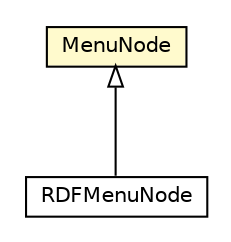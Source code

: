 #!/usr/local/bin/dot
#
# Class diagram 
# Generated by UMLGraph version R5_6-24-gf6e263 (http://www.umlgraph.org/)
#

digraph G {
	edge [fontname="Helvetica",fontsize=10,labelfontname="Helvetica",labelfontsize=10];
	node [fontname="Helvetica",fontsize=10,shape=plaintext];
	nodesep=0.25;
	ranksep=0.5;
	// org.universAAL.ui.dm.userInteraction.mainMenu.profilable.RDFMenuNode
	c5664913 [label=<<table title="org.universAAL.ui.dm.userInteraction.mainMenu.profilable.RDFMenuNode" border="0" cellborder="1" cellspacing="0" cellpadding="2" port="p" href="../profilable/RDFMenuNode.html">
		<tr><td><table border="0" cellspacing="0" cellpadding="1">
<tr><td align="center" balign="center"> RDFMenuNode </td></tr>
		</table></td></tr>
		</table>>, URL="../profilable/RDFMenuNode.html", fontname="Helvetica", fontcolor="black", fontsize=10.0];
	// org.universAAL.ui.dm.userInteraction.mainMenu.file.MenuNode
	c5664917 [label=<<table title="org.universAAL.ui.dm.userInteraction.mainMenu.file.MenuNode" border="0" cellborder="1" cellspacing="0" cellpadding="2" port="p" bgcolor="lemonChiffon" href="./MenuNode.html">
		<tr><td><table border="0" cellspacing="0" cellpadding="1">
<tr><td align="center" balign="center"> MenuNode </td></tr>
		</table></td></tr>
		</table>>, URL="./MenuNode.html", fontname="Helvetica", fontcolor="black", fontsize=10.0];
	//org.universAAL.ui.dm.userInteraction.mainMenu.profilable.RDFMenuNode extends org.universAAL.ui.dm.userInteraction.mainMenu.file.MenuNode
	c5664917:p -> c5664913:p [dir=back,arrowtail=empty];
}

